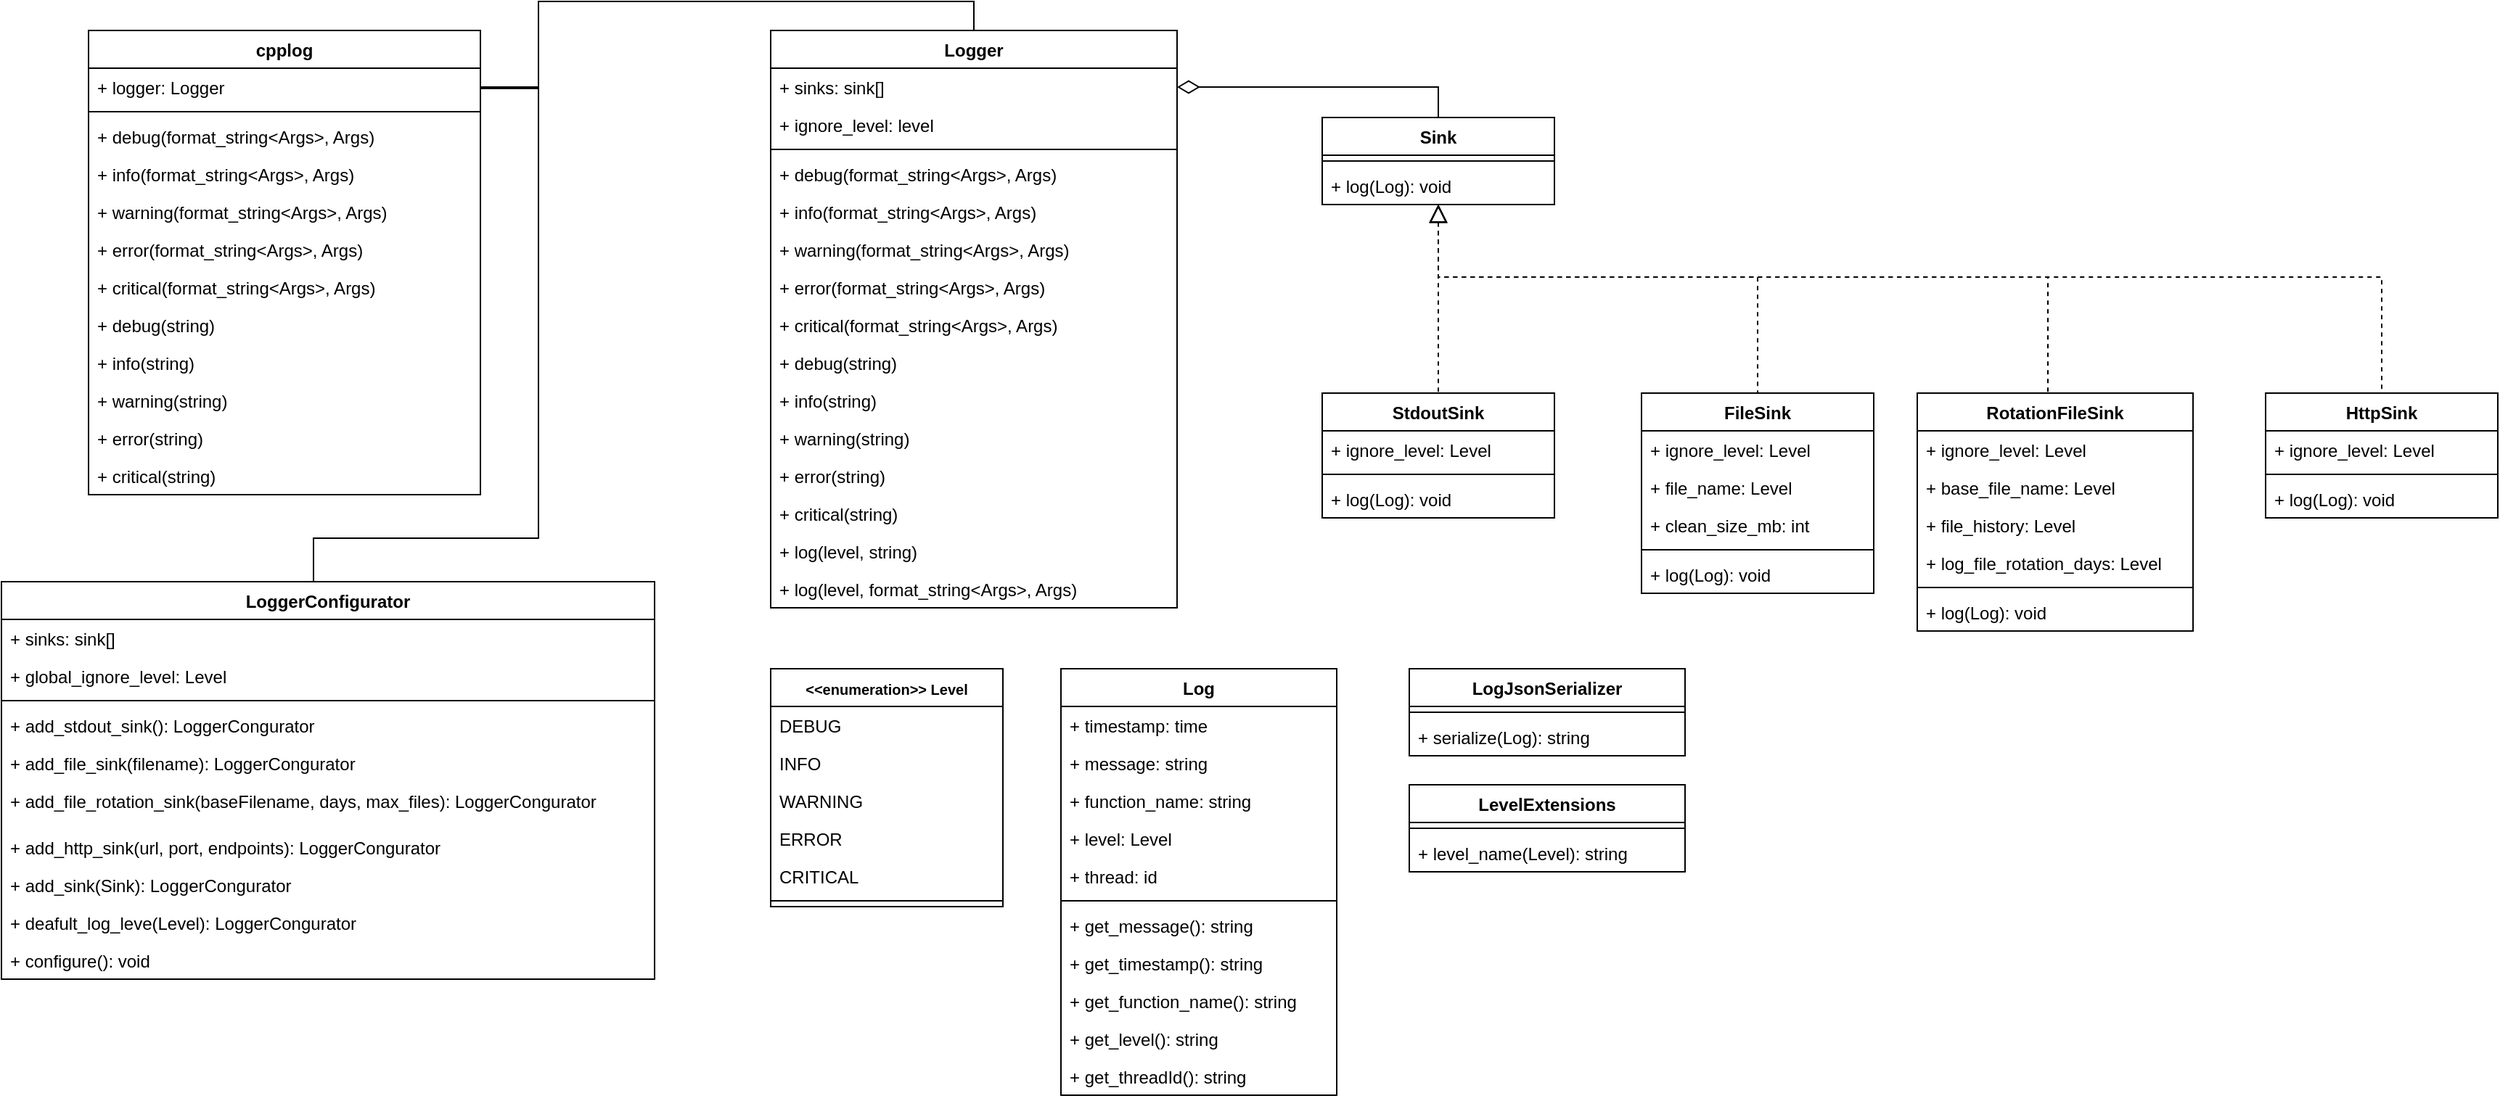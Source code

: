 <mxfile version="26.0.11">
  <diagram name="Page-1" id="QMGaXMyqHhBk5dLgkblW">
    <mxGraphModel dx="2998" dy="1736" grid="1" gridSize="10" guides="1" tooltips="1" connect="1" arrows="1" fold="1" page="1" pageScale="1" pageWidth="827" pageHeight="1169" math="0" shadow="0">
      <root>
        <mxCell id="0" />
        <mxCell id="1" parent="0" />
        <mxCell id="KMtWVhsrPkdKX9MJZ_qo-9" value="cpplog" style="swimlane;fontStyle=1;align=center;verticalAlign=top;childLayout=stackLayout;horizontal=1;startSize=26;horizontalStack=0;resizeParent=1;resizeParentMax=0;resizeLast=0;collapsible=1;marginBottom=0;whiteSpace=wrap;html=1;" parent="1" vertex="1">
          <mxGeometry x="-630" y="40" width="270" height="320" as="geometry">
            <mxRectangle x="120" y="10" width="100" height="30" as="alternateBounds" />
          </mxGeometry>
        </mxCell>
        <mxCell id="KMtWVhsrPkdKX9MJZ_qo-10" value="+ logger: Logger" style="text;strokeColor=none;fillColor=none;align=left;verticalAlign=top;spacingLeft=4;spacingRight=4;overflow=hidden;rotatable=0;points=[[0,0.5],[1,0.5]];portConstraint=eastwest;whiteSpace=wrap;html=1;" parent="KMtWVhsrPkdKX9MJZ_qo-9" vertex="1">
          <mxGeometry y="26" width="270" height="26" as="geometry" />
        </mxCell>
        <mxCell id="KMtWVhsrPkdKX9MJZ_qo-11" value="" style="line;strokeWidth=1;fillColor=none;align=left;verticalAlign=middle;spacingTop=-1;spacingLeft=3;spacingRight=3;rotatable=0;labelPosition=right;points=[];portConstraint=eastwest;strokeColor=inherit;" parent="KMtWVhsrPkdKX9MJZ_qo-9" vertex="1">
          <mxGeometry y="52" width="270" height="8" as="geometry" />
        </mxCell>
        <mxCell id="KMtWVhsrPkdKX9MJZ_qo-12" value="+ debug(format_string&amp;lt;Args&amp;gt;, Args)" style="text;strokeColor=none;fillColor=none;align=left;verticalAlign=top;spacingLeft=4;spacingRight=4;overflow=hidden;rotatable=0;points=[[0,0.5],[1,0.5]];portConstraint=eastwest;whiteSpace=wrap;html=1;" parent="KMtWVhsrPkdKX9MJZ_qo-9" vertex="1">
          <mxGeometry y="60" width="270" height="26" as="geometry" />
        </mxCell>
        <mxCell id="KMtWVhsrPkdKX9MJZ_qo-15" value="+ info(format_string&amp;lt;Args&amp;gt;, Args)" style="text;strokeColor=none;fillColor=none;align=left;verticalAlign=top;spacingLeft=4;spacingRight=4;overflow=hidden;rotatable=0;points=[[0,0.5],[1,0.5]];portConstraint=eastwest;whiteSpace=wrap;html=1;" parent="KMtWVhsrPkdKX9MJZ_qo-9" vertex="1">
          <mxGeometry y="86" width="270" height="26" as="geometry" />
        </mxCell>
        <mxCell id="KMtWVhsrPkdKX9MJZ_qo-16" value="+ warning(format_string&amp;lt;Args&amp;gt;, Args)" style="text;strokeColor=none;fillColor=none;align=left;verticalAlign=top;spacingLeft=4;spacingRight=4;overflow=hidden;rotatable=0;points=[[0,0.5],[1,0.5]];portConstraint=eastwest;whiteSpace=wrap;html=1;" parent="KMtWVhsrPkdKX9MJZ_qo-9" vertex="1">
          <mxGeometry y="112" width="270" height="26" as="geometry" />
        </mxCell>
        <mxCell id="KMtWVhsrPkdKX9MJZ_qo-17" value="+ error(format_string&amp;lt;Args&amp;gt;, Args)" style="text;strokeColor=none;fillColor=none;align=left;verticalAlign=top;spacingLeft=4;spacingRight=4;overflow=hidden;rotatable=0;points=[[0,0.5],[1,0.5]];portConstraint=eastwest;whiteSpace=wrap;html=1;" parent="KMtWVhsrPkdKX9MJZ_qo-9" vertex="1">
          <mxGeometry y="138" width="270" height="26" as="geometry" />
        </mxCell>
        <mxCell id="KMtWVhsrPkdKX9MJZ_qo-18" value="+ critical(format_string&amp;lt;Args&amp;gt;, Args)" style="text;strokeColor=none;fillColor=none;align=left;verticalAlign=top;spacingLeft=4;spacingRight=4;overflow=hidden;rotatable=0;points=[[0,0.5],[1,0.5]];portConstraint=eastwest;whiteSpace=wrap;html=1;" parent="KMtWVhsrPkdKX9MJZ_qo-9" vertex="1">
          <mxGeometry y="164" width="270" height="26" as="geometry" />
        </mxCell>
        <mxCell id="KMtWVhsrPkdKX9MJZ_qo-13" value="+ debug(string)" style="text;strokeColor=none;fillColor=none;align=left;verticalAlign=top;spacingLeft=4;spacingRight=4;overflow=hidden;rotatable=0;points=[[0,0.5],[1,0.5]];portConstraint=eastwest;whiteSpace=wrap;html=1;" parent="KMtWVhsrPkdKX9MJZ_qo-9" vertex="1">
          <mxGeometry y="190" width="270" height="26" as="geometry" />
        </mxCell>
        <mxCell id="KMtWVhsrPkdKX9MJZ_qo-14" value="+ info(string)" style="text;strokeColor=none;fillColor=none;align=left;verticalAlign=top;spacingLeft=4;spacingRight=4;overflow=hidden;rotatable=0;points=[[0,0.5],[1,0.5]];portConstraint=eastwest;whiteSpace=wrap;html=1;" parent="KMtWVhsrPkdKX9MJZ_qo-9" vertex="1">
          <mxGeometry y="216" width="270" height="26" as="geometry" />
        </mxCell>
        <mxCell id="KMtWVhsrPkdKX9MJZ_qo-20" value="+ warning(string)" style="text;strokeColor=none;fillColor=none;align=left;verticalAlign=top;spacingLeft=4;spacingRight=4;overflow=hidden;rotatable=0;points=[[0,0.5],[1,0.5]];portConstraint=eastwest;whiteSpace=wrap;html=1;" parent="KMtWVhsrPkdKX9MJZ_qo-9" vertex="1">
          <mxGeometry y="242" width="270" height="26" as="geometry" />
        </mxCell>
        <mxCell id="KMtWVhsrPkdKX9MJZ_qo-21" value="+ error(string)" style="text;strokeColor=none;fillColor=none;align=left;verticalAlign=top;spacingLeft=4;spacingRight=4;overflow=hidden;rotatable=0;points=[[0,0.5],[1,0.5]];portConstraint=eastwest;whiteSpace=wrap;html=1;" parent="KMtWVhsrPkdKX9MJZ_qo-9" vertex="1">
          <mxGeometry y="268" width="270" height="26" as="geometry" />
        </mxCell>
        <mxCell id="KMtWVhsrPkdKX9MJZ_qo-22" value="+ critical(string)" style="text;strokeColor=none;fillColor=none;align=left;verticalAlign=top;spacingLeft=4;spacingRight=4;overflow=hidden;rotatable=0;points=[[0,0.5],[1,0.5]];portConstraint=eastwest;whiteSpace=wrap;html=1;" parent="KMtWVhsrPkdKX9MJZ_qo-9" vertex="1">
          <mxGeometry y="294" width="270" height="26" as="geometry" />
        </mxCell>
        <mxCell id="KMtWVhsrPkdKX9MJZ_qo-92" style="edgeStyle=orthogonalEdgeStyle;rounded=0;orthogonalLoop=1;jettySize=auto;html=1;exitX=0.5;exitY=0;exitDx=0;exitDy=0;endArrow=none;startFill=0;" parent="1" target="KMtWVhsrPkdKX9MJZ_qo-10" edge="1">
          <mxGeometry relative="1" as="geometry">
            <Array as="points">
              <mxPoint x="-20" y="20" />
              <mxPoint x="-320" y="20" />
              <mxPoint x="-320" y="79" />
            </Array>
            <mxPoint x="-20" y="40" as="sourcePoint" />
          </mxGeometry>
        </mxCell>
        <mxCell id="KMtWVhsrPkdKX9MJZ_qo-46" value="Logger" style="swimlane;fontStyle=1;align=center;verticalAlign=top;childLayout=stackLayout;horizontal=1;startSize=26;horizontalStack=0;resizeParent=1;resizeParentMax=0;resizeLast=0;collapsible=1;marginBottom=0;whiteSpace=wrap;html=1;" parent="1" vertex="1">
          <mxGeometry x="-160" y="40" width="280" height="398" as="geometry">
            <mxRectangle x="120" y="10" width="100" height="30" as="alternateBounds" />
          </mxGeometry>
        </mxCell>
        <mxCell id="KMtWVhsrPkdKX9MJZ_qo-47" value="+ sinks: sink[]" style="text;strokeColor=none;fillColor=none;align=left;verticalAlign=top;spacingLeft=4;spacingRight=4;overflow=hidden;rotatable=0;points=[[0,0.5],[1,0.5]];portConstraint=eastwest;whiteSpace=wrap;html=1;" parent="KMtWVhsrPkdKX9MJZ_qo-46" vertex="1">
          <mxGeometry y="26" width="280" height="26" as="geometry" />
        </mxCell>
        <mxCell id="KMtWVhsrPkdKX9MJZ_qo-48" value="+ ignore_level: level" style="text;strokeColor=none;fillColor=none;align=left;verticalAlign=top;spacingLeft=4;spacingRight=4;overflow=hidden;rotatable=0;points=[[0,0.5],[1,0.5]];portConstraint=eastwest;whiteSpace=wrap;html=1;" parent="KMtWVhsrPkdKX9MJZ_qo-46" vertex="1">
          <mxGeometry y="52" width="280" height="26" as="geometry" />
        </mxCell>
        <mxCell id="KMtWVhsrPkdKX9MJZ_qo-49" value="" style="line;strokeWidth=1;fillColor=none;align=left;verticalAlign=middle;spacingTop=-1;spacingLeft=3;spacingRight=3;rotatable=0;labelPosition=right;points=[];portConstraint=eastwest;strokeColor=inherit;" parent="KMtWVhsrPkdKX9MJZ_qo-46" vertex="1">
          <mxGeometry y="78" width="280" height="8" as="geometry" />
        </mxCell>
        <mxCell id="KMtWVhsrPkdKX9MJZ_qo-50" value="+ debug(format_string&amp;lt;Args&amp;gt;, Args)" style="text;strokeColor=none;fillColor=none;align=left;verticalAlign=top;spacingLeft=4;spacingRight=4;overflow=hidden;rotatable=0;points=[[0,0.5],[1,0.5]];portConstraint=eastwest;whiteSpace=wrap;html=1;" parent="KMtWVhsrPkdKX9MJZ_qo-46" vertex="1">
          <mxGeometry y="86" width="280" height="26" as="geometry" />
        </mxCell>
        <mxCell id="KMtWVhsrPkdKX9MJZ_qo-51" value="+ info(format_string&amp;lt;Args&amp;gt;, Args)" style="text;strokeColor=none;fillColor=none;align=left;verticalAlign=top;spacingLeft=4;spacingRight=4;overflow=hidden;rotatable=0;points=[[0,0.5],[1,0.5]];portConstraint=eastwest;whiteSpace=wrap;html=1;" parent="KMtWVhsrPkdKX9MJZ_qo-46" vertex="1">
          <mxGeometry y="112" width="280" height="26" as="geometry" />
        </mxCell>
        <mxCell id="KMtWVhsrPkdKX9MJZ_qo-52" value="+ warning(format_string&amp;lt;Args&amp;gt;, Args)" style="text;strokeColor=none;fillColor=none;align=left;verticalAlign=top;spacingLeft=4;spacingRight=4;overflow=hidden;rotatable=0;points=[[0,0.5],[1,0.5]];portConstraint=eastwest;whiteSpace=wrap;html=1;" parent="KMtWVhsrPkdKX9MJZ_qo-46" vertex="1">
          <mxGeometry y="138" width="280" height="26" as="geometry" />
        </mxCell>
        <mxCell id="KMtWVhsrPkdKX9MJZ_qo-53" value="+ error(format_string&amp;lt;Args&amp;gt;, Args)" style="text;strokeColor=none;fillColor=none;align=left;verticalAlign=top;spacingLeft=4;spacingRight=4;overflow=hidden;rotatable=0;points=[[0,0.5],[1,0.5]];portConstraint=eastwest;whiteSpace=wrap;html=1;" parent="KMtWVhsrPkdKX9MJZ_qo-46" vertex="1">
          <mxGeometry y="164" width="280" height="26" as="geometry" />
        </mxCell>
        <mxCell id="KMtWVhsrPkdKX9MJZ_qo-54" value="+ critical(format_string&amp;lt;Args&amp;gt;, Args)" style="text;strokeColor=none;fillColor=none;align=left;verticalAlign=top;spacingLeft=4;spacingRight=4;overflow=hidden;rotatable=0;points=[[0,0.5],[1,0.5]];portConstraint=eastwest;whiteSpace=wrap;html=1;" parent="KMtWVhsrPkdKX9MJZ_qo-46" vertex="1">
          <mxGeometry y="190" width="280" height="26" as="geometry" />
        </mxCell>
        <mxCell id="KMtWVhsrPkdKX9MJZ_qo-55" value="+ debug(string)" style="text;strokeColor=none;fillColor=none;align=left;verticalAlign=top;spacingLeft=4;spacingRight=4;overflow=hidden;rotatable=0;points=[[0,0.5],[1,0.5]];portConstraint=eastwest;whiteSpace=wrap;html=1;" parent="KMtWVhsrPkdKX9MJZ_qo-46" vertex="1">
          <mxGeometry y="216" width="280" height="26" as="geometry" />
        </mxCell>
        <mxCell id="KMtWVhsrPkdKX9MJZ_qo-56" value="+ info(string)" style="text;strokeColor=none;fillColor=none;align=left;verticalAlign=top;spacingLeft=4;spacingRight=4;overflow=hidden;rotatable=0;points=[[0,0.5],[1,0.5]];portConstraint=eastwest;whiteSpace=wrap;html=1;" parent="KMtWVhsrPkdKX9MJZ_qo-46" vertex="1">
          <mxGeometry y="242" width="280" height="26" as="geometry" />
        </mxCell>
        <mxCell id="KMtWVhsrPkdKX9MJZ_qo-57" value="+ warning(string)" style="text;strokeColor=none;fillColor=none;align=left;verticalAlign=top;spacingLeft=4;spacingRight=4;overflow=hidden;rotatable=0;points=[[0,0.5],[1,0.5]];portConstraint=eastwest;whiteSpace=wrap;html=1;" parent="KMtWVhsrPkdKX9MJZ_qo-46" vertex="1">
          <mxGeometry y="268" width="280" height="26" as="geometry" />
        </mxCell>
        <mxCell id="KMtWVhsrPkdKX9MJZ_qo-58" value="+ error(string)" style="text;strokeColor=none;fillColor=none;align=left;verticalAlign=top;spacingLeft=4;spacingRight=4;overflow=hidden;rotatable=0;points=[[0,0.5],[1,0.5]];portConstraint=eastwest;whiteSpace=wrap;html=1;" parent="KMtWVhsrPkdKX9MJZ_qo-46" vertex="1">
          <mxGeometry y="294" width="280" height="26" as="geometry" />
        </mxCell>
        <mxCell id="KMtWVhsrPkdKX9MJZ_qo-59" value="+ critical(string)" style="text;strokeColor=none;fillColor=none;align=left;verticalAlign=top;spacingLeft=4;spacingRight=4;overflow=hidden;rotatable=0;points=[[0,0.5],[1,0.5]];portConstraint=eastwest;whiteSpace=wrap;html=1;" parent="KMtWVhsrPkdKX9MJZ_qo-46" vertex="1">
          <mxGeometry y="320" width="280" height="26" as="geometry" />
        </mxCell>
        <mxCell id="KMtWVhsrPkdKX9MJZ_qo-61" value="+ log(level, string)" style="text;strokeColor=none;fillColor=none;align=left;verticalAlign=top;spacingLeft=4;spacingRight=4;overflow=hidden;rotatable=0;points=[[0,0.5],[1,0.5]];portConstraint=eastwest;whiteSpace=wrap;html=1;" parent="KMtWVhsrPkdKX9MJZ_qo-46" vertex="1">
          <mxGeometry y="346" width="280" height="26" as="geometry" />
        </mxCell>
        <mxCell id="KMtWVhsrPkdKX9MJZ_qo-62" value="+ log(level, format_string&amp;lt;Args&amp;gt;, Args)" style="text;strokeColor=none;fillColor=none;align=left;verticalAlign=top;spacingLeft=4;spacingRight=4;overflow=hidden;rotatable=0;points=[[0,0.5],[1,0.5]];portConstraint=eastwest;whiteSpace=wrap;html=1;" parent="KMtWVhsrPkdKX9MJZ_qo-46" vertex="1">
          <mxGeometry y="372" width="280" height="26" as="geometry" />
        </mxCell>
        <mxCell id="KMtWVhsrPkdKX9MJZ_qo-91" style="edgeStyle=orthogonalEdgeStyle;rounded=0;orthogonalLoop=1;jettySize=auto;html=1;endArrow=diamondThin;startFill=0;endFill=0;startSize=13;endSize=13;exitX=0.5;exitY=0;exitDx=0;exitDy=0;entryX=1;entryY=0.5;entryDx=0;entryDy=0;" parent="1" source="KMtWVhsrPkdKX9MJZ_qo-86" target="KMtWVhsrPkdKX9MJZ_qo-47" edge="1">
          <mxGeometry relative="1" as="geometry">
            <Array as="points">
              <mxPoint x="300" y="79" />
            </Array>
            <mxPoint x="405" y="100" as="sourcePoint" />
            <mxPoint x="160" y="110" as="targetPoint" />
          </mxGeometry>
        </mxCell>
        <mxCell id="KMtWVhsrPkdKX9MJZ_qo-97" style="edgeStyle=orthogonalEdgeStyle;rounded=0;orthogonalLoop=1;jettySize=auto;html=1;entryX=0.5;entryY=0;entryDx=0;entryDy=0;endArrow=none;startFill=0;startArrow=block;endSize=10;startSize=10;dashed=1;endFill=0;" parent="1" source="KMtWVhsrPkdKX9MJZ_qo-86" target="KMtWVhsrPkdKX9MJZ_qo-93" edge="1">
          <mxGeometry relative="1" as="geometry" />
        </mxCell>
        <mxCell id="KMtWVhsrPkdKX9MJZ_qo-111" style="edgeStyle=orthogonalEdgeStyle;rounded=0;orthogonalLoop=1;jettySize=auto;html=1;startArrow=block;startFill=0;endArrow=none;dashed=1;endFill=0;endSize=10;startSize=10;" parent="1" source="KMtWVhsrPkdKX9MJZ_qo-86" target="KMtWVhsrPkdKX9MJZ_qo-106" edge="1">
          <mxGeometry relative="1" as="geometry">
            <Array as="points">
              <mxPoint x="300" y="210" />
              <mxPoint x="520" y="210" />
            </Array>
          </mxGeometry>
        </mxCell>
        <mxCell id="KMtWVhsrPkdKX9MJZ_qo-127" style="edgeStyle=orthogonalEdgeStyle;rounded=0;orthogonalLoop=1;jettySize=auto;html=1;entryX=0.5;entryY=0;entryDx=0;entryDy=0;endArrow=none;startFill=0;dashed=1;endFill=0;startArrow=block;endSize=10;startSize=10;" parent="1" source="KMtWVhsrPkdKX9MJZ_qo-86" target="KMtWVhsrPkdKX9MJZ_qo-112" edge="1">
          <mxGeometry relative="1" as="geometry">
            <Array as="points">
              <mxPoint x="300" y="210" />
              <mxPoint x="720" y="210" />
            </Array>
          </mxGeometry>
        </mxCell>
        <mxCell id="KMtWVhsrPkdKX9MJZ_qo-128" style="edgeStyle=orthogonalEdgeStyle;rounded=0;orthogonalLoop=1;jettySize=auto;html=1;entryX=0.5;entryY=0;entryDx=0;entryDy=0;endArrow=none;startFill=0;dashed=1;endFill=0;startArrow=block;endSize=10;startSize=10;" parent="1" source="KMtWVhsrPkdKX9MJZ_qo-86" target="KMtWVhsrPkdKX9MJZ_qo-116" edge="1">
          <mxGeometry relative="1" as="geometry">
            <Array as="points">
              <mxPoint x="300" y="210" />
              <mxPoint x="950" y="210" />
            </Array>
          </mxGeometry>
        </mxCell>
        <mxCell id="KMtWVhsrPkdKX9MJZ_qo-86" value="Sink" style="swimlane;fontStyle=1;align=center;verticalAlign=top;childLayout=stackLayout;horizontal=1;startSize=26;horizontalStack=0;resizeParent=1;resizeParentMax=0;resizeLast=0;collapsible=1;marginBottom=0;whiteSpace=wrap;html=1;" parent="1" vertex="1">
          <mxGeometry x="220" y="100" width="160" height="60" as="geometry" />
        </mxCell>
        <mxCell id="KMtWVhsrPkdKX9MJZ_qo-88" value="" style="line;strokeWidth=1;fillColor=none;align=left;verticalAlign=middle;spacingTop=-1;spacingLeft=3;spacingRight=3;rotatable=0;labelPosition=right;points=[];portConstraint=eastwest;strokeColor=inherit;" parent="KMtWVhsrPkdKX9MJZ_qo-86" vertex="1">
          <mxGeometry y="26" width="160" height="8" as="geometry" />
        </mxCell>
        <mxCell id="KMtWVhsrPkdKX9MJZ_qo-89" value="+ log(Log): void" style="text;strokeColor=none;fillColor=none;align=left;verticalAlign=top;spacingLeft=4;spacingRight=4;overflow=hidden;rotatable=0;points=[[0,0.5],[1,0.5]];portConstraint=eastwest;whiteSpace=wrap;html=1;" parent="KMtWVhsrPkdKX9MJZ_qo-86" vertex="1">
          <mxGeometry y="34" width="160" height="26" as="geometry" />
        </mxCell>
        <mxCell id="KMtWVhsrPkdKX9MJZ_qo-93" value="StdoutSink" style="swimlane;fontStyle=1;align=center;verticalAlign=top;childLayout=stackLayout;horizontal=1;startSize=26;horizontalStack=0;resizeParent=1;resizeParentMax=0;resizeLast=0;collapsible=1;marginBottom=0;whiteSpace=wrap;html=1;" parent="1" vertex="1">
          <mxGeometry x="220" y="290" width="160" height="86" as="geometry" />
        </mxCell>
        <mxCell id="KMtWVhsrPkdKX9MJZ_qo-94" value="+ ignore_level: Level" style="text;strokeColor=none;fillColor=none;align=left;verticalAlign=top;spacingLeft=4;spacingRight=4;overflow=hidden;rotatable=0;points=[[0,0.5],[1,0.5]];portConstraint=eastwest;whiteSpace=wrap;html=1;" parent="KMtWVhsrPkdKX9MJZ_qo-93" vertex="1">
          <mxGeometry y="26" width="160" height="26" as="geometry" />
        </mxCell>
        <mxCell id="KMtWVhsrPkdKX9MJZ_qo-95" value="" style="line;strokeWidth=1;fillColor=none;align=left;verticalAlign=middle;spacingTop=-1;spacingLeft=3;spacingRight=3;rotatable=0;labelPosition=right;points=[];portConstraint=eastwest;strokeColor=inherit;" parent="KMtWVhsrPkdKX9MJZ_qo-93" vertex="1">
          <mxGeometry y="52" width="160" height="8" as="geometry" />
        </mxCell>
        <mxCell id="KMtWVhsrPkdKX9MJZ_qo-96" value="+ log(Log): void" style="text;strokeColor=none;fillColor=none;align=left;verticalAlign=top;spacingLeft=4;spacingRight=4;overflow=hidden;rotatable=0;points=[[0,0.5],[1,0.5]];portConstraint=eastwest;whiteSpace=wrap;html=1;" parent="KMtWVhsrPkdKX9MJZ_qo-93" vertex="1">
          <mxGeometry y="60" width="160" height="26" as="geometry" />
        </mxCell>
        <mxCell id="KMtWVhsrPkdKX9MJZ_qo-98" value="&lt;div&gt;&lt;font style=&quot;font-size: 10px;&quot;&gt;&amp;lt;&amp;lt;enumeration&amp;gt;&amp;gt;&amp;nbsp;&lt;/font&gt;&lt;span style=&quot;font-size: 10px; background-color: transparent; color: light-dark(rgb(0, 0, 0), rgb(255, 255, 255));&quot;&gt;Level&lt;/span&gt;&lt;/div&gt;" style="swimlane;fontStyle=1;align=center;verticalAlign=top;childLayout=stackLayout;horizontal=1;startSize=26;horizontalStack=0;resizeParent=1;resizeParentMax=0;resizeLast=0;collapsible=1;marginBottom=0;whiteSpace=wrap;html=1;" parent="1" vertex="1">
          <mxGeometry x="-160" y="480" width="160" height="164" as="geometry">
            <mxRectangle x="-750" y="490" width="120" height="60" as="alternateBounds" />
          </mxGeometry>
        </mxCell>
        <mxCell id="KMtWVhsrPkdKX9MJZ_qo-99" value="DEBUG" style="text;strokeColor=none;fillColor=none;align=left;verticalAlign=top;spacingLeft=4;spacingRight=4;overflow=hidden;rotatable=0;points=[[0,0.5],[1,0.5]];portConstraint=eastwest;whiteSpace=wrap;html=1;" parent="KMtWVhsrPkdKX9MJZ_qo-98" vertex="1">
          <mxGeometry y="26" width="160" height="26" as="geometry" />
        </mxCell>
        <mxCell id="KMtWVhsrPkdKX9MJZ_qo-102" value="INFO" style="text;strokeColor=none;fillColor=none;align=left;verticalAlign=top;spacingLeft=4;spacingRight=4;overflow=hidden;rotatable=0;points=[[0,0.5],[1,0.5]];portConstraint=eastwest;whiteSpace=wrap;html=1;" parent="KMtWVhsrPkdKX9MJZ_qo-98" vertex="1">
          <mxGeometry y="52" width="160" height="26" as="geometry" />
        </mxCell>
        <mxCell id="KMtWVhsrPkdKX9MJZ_qo-103" value="WARNING" style="text;strokeColor=none;fillColor=none;align=left;verticalAlign=top;spacingLeft=4;spacingRight=4;overflow=hidden;rotatable=0;points=[[0,0.5],[1,0.5]];portConstraint=eastwest;whiteSpace=wrap;html=1;" parent="KMtWVhsrPkdKX9MJZ_qo-98" vertex="1">
          <mxGeometry y="78" width="160" height="26" as="geometry" />
        </mxCell>
        <mxCell id="KMtWVhsrPkdKX9MJZ_qo-104" value="ERROR" style="text;strokeColor=none;fillColor=none;align=left;verticalAlign=top;spacingLeft=4;spacingRight=4;overflow=hidden;rotatable=0;points=[[0,0.5],[1,0.5]];portConstraint=eastwest;whiteSpace=wrap;html=1;" parent="KMtWVhsrPkdKX9MJZ_qo-98" vertex="1">
          <mxGeometry y="104" width="160" height="26" as="geometry" />
        </mxCell>
        <mxCell id="KMtWVhsrPkdKX9MJZ_qo-105" value="CRITICAL" style="text;strokeColor=none;fillColor=none;align=left;verticalAlign=top;spacingLeft=4;spacingRight=4;overflow=hidden;rotatable=0;points=[[0,0.5],[1,0.5]];portConstraint=eastwest;whiteSpace=wrap;html=1;" parent="KMtWVhsrPkdKX9MJZ_qo-98" vertex="1">
          <mxGeometry y="130" width="160" height="26" as="geometry" />
        </mxCell>
        <mxCell id="KMtWVhsrPkdKX9MJZ_qo-100" value="" style="line;strokeWidth=1;fillColor=none;align=left;verticalAlign=middle;spacingTop=-1;spacingLeft=3;spacingRight=3;rotatable=0;labelPosition=right;points=[];portConstraint=eastwest;strokeColor=inherit;" parent="KMtWVhsrPkdKX9MJZ_qo-98" vertex="1">
          <mxGeometry y="156" width="160" height="8" as="geometry" />
        </mxCell>
        <mxCell id="KMtWVhsrPkdKX9MJZ_qo-106" value="FileSink" style="swimlane;fontStyle=1;align=center;verticalAlign=top;childLayout=stackLayout;horizontal=1;startSize=26;horizontalStack=0;resizeParent=1;resizeParentMax=0;resizeLast=0;collapsible=1;marginBottom=0;whiteSpace=wrap;html=1;" parent="1" vertex="1">
          <mxGeometry x="440" y="290" width="160" height="138" as="geometry" />
        </mxCell>
        <mxCell id="KMtWVhsrPkdKX9MJZ_qo-107" value="+ ignore_level: Level" style="text;strokeColor=none;fillColor=none;align=left;verticalAlign=top;spacingLeft=4;spacingRight=4;overflow=hidden;rotatable=0;points=[[0,0.5],[1,0.5]];portConstraint=eastwest;whiteSpace=wrap;html=1;" parent="KMtWVhsrPkdKX9MJZ_qo-106" vertex="1">
          <mxGeometry y="26" width="160" height="26" as="geometry" />
        </mxCell>
        <mxCell id="KMtWVhsrPkdKX9MJZ_qo-152" value="+ file_name: Level" style="text;strokeColor=none;fillColor=none;align=left;verticalAlign=top;spacingLeft=4;spacingRight=4;overflow=hidden;rotatable=0;points=[[0,0.5],[1,0.5]];portConstraint=eastwest;whiteSpace=wrap;html=1;" parent="KMtWVhsrPkdKX9MJZ_qo-106" vertex="1">
          <mxGeometry y="52" width="160" height="26" as="geometry" />
        </mxCell>
        <mxCell id="KMtWVhsrPkdKX9MJZ_qo-154" value="+ clean_size_mb: int" style="text;strokeColor=none;fillColor=none;align=left;verticalAlign=top;spacingLeft=4;spacingRight=4;overflow=hidden;rotatable=0;points=[[0,0.5],[1,0.5]];portConstraint=eastwest;whiteSpace=wrap;html=1;" parent="KMtWVhsrPkdKX9MJZ_qo-106" vertex="1">
          <mxGeometry y="78" width="160" height="26" as="geometry" />
        </mxCell>
        <mxCell id="KMtWVhsrPkdKX9MJZ_qo-108" value="" style="line;strokeWidth=1;fillColor=none;align=left;verticalAlign=middle;spacingTop=-1;spacingLeft=3;spacingRight=3;rotatable=0;labelPosition=right;points=[];portConstraint=eastwest;strokeColor=inherit;" parent="KMtWVhsrPkdKX9MJZ_qo-106" vertex="1">
          <mxGeometry y="104" width="160" height="8" as="geometry" />
        </mxCell>
        <mxCell id="KMtWVhsrPkdKX9MJZ_qo-109" value="+ log(Log): void" style="text;strokeColor=none;fillColor=none;align=left;verticalAlign=top;spacingLeft=4;spacingRight=4;overflow=hidden;rotatable=0;points=[[0,0.5],[1,0.5]];portConstraint=eastwest;whiteSpace=wrap;html=1;" parent="KMtWVhsrPkdKX9MJZ_qo-106" vertex="1">
          <mxGeometry y="112" width="160" height="26" as="geometry" />
        </mxCell>
        <mxCell id="KMtWVhsrPkdKX9MJZ_qo-112" value="RotationFileSink" style="swimlane;fontStyle=1;align=center;verticalAlign=top;childLayout=stackLayout;horizontal=1;startSize=26;horizontalStack=0;resizeParent=1;resizeParentMax=0;resizeLast=0;collapsible=1;marginBottom=0;whiteSpace=wrap;html=1;" parent="1" vertex="1">
          <mxGeometry x="630" y="290" width="190" height="164" as="geometry" />
        </mxCell>
        <mxCell id="KMtWVhsrPkdKX9MJZ_qo-113" value="+ ignore_level: Level" style="text;strokeColor=none;fillColor=none;align=left;verticalAlign=top;spacingLeft=4;spacingRight=4;overflow=hidden;rotatable=0;points=[[0,0.5],[1,0.5]];portConstraint=eastwest;whiteSpace=wrap;html=1;" parent="KMtWVhsrPkdKX9MJZ_qo-112" vertex="1">
          <mxGeometry y="26" width="190" height="26" as="geometry" />
        </mxCell>
        <mxCell id="KMtWVhsrPkdKX9MJZ_qo-130" value="+ base_file_name: Level" style="text;strokeColor=none;fillColor=none;align=left;verticalAlign=top;spacingLeft=4;spacingRight=4;overflow=hidden;rotatable=0;points=[[0,0.5],[1,0.5]];portConstraint=eastwest;whiteSpace=wrap;html=1;" parent="KMtWVhsrPkdKX9MJZ_qo-112" vertex="1">
          <mxGeometry y="52" width="190" height="26" as="geometry" />
        </mxCell>
        <mxCell id="KMtWVhsrPkdKX9MJZ_qo-150" value="+ file_history: Level" style="text;strokeColor=none;fillColor=none;align=left;verticalAlign=top;spacingLeft=4;spacingRight=4;overflow=hidden;rotatable=0;points=[[0,0.5],[1,0.5]];portConstraint=eastwest;whiteSpace=wrap;html=1;" parent="KMtWVhsrPkdKX9MJZ_qo-112" vertex="1">
          <mxGeometry y="78" width="190" height="26" as="geometry" />
        </mxCell>
        <mxCell id="KMtWVhsrPkdKX9MJZ_qo-151" value="+ log_file_rotation_days: Level" style="text;strokeColor=none;fillColor=none;align=left;verticalAlign=top;spacingLeft=4;spacingRight=4;overflow=hidden;rotatable=0;points=[[0,0.5],[1,0.5]];portConstraint=eastwest;whiteSpace=wrap;html=1;" parent="KMtWVhsrPkdKX9MJZ_qo-112" vertex="1">
          <mxGeometry y="104" width="190" height="26" as="geometry" />
        </mxCell>
        <mxCell id="KMtWVhsrPkdKX9MJZ_qo-114" value="" style="line;strokeWidth=1;fillColor=none;align=left;verticalAlign=middle;spacingTop=-1;spacingLeft=3;spacingRight=3;rotatable=0;labelPosition=right;points=[];portConstraint=eastwest;strokeColor=inherit;" parent="KMtWVhsrPkdKX9MJZ_qo-112" vertex="1">
          <mxGeometry y="130" width="190" height="8" as="geometry" />
        </mxCell>
        <mxCell id="KMtWVhsrPkdKX9MJZ_qo-115" value="+ log(Log): void" style="text;strokeColor=none;fillColor=none;align=left;verticalAlign=top;spacingLeft=4;spacingRight=4;overflow=hidden;rotatable=0;points=[[0,0.5],[1,0.5]];portConstraint=eastwest;whiteSpace=wrap;html=1;" parent="KMtWVhsrPkdKX9MJZ_qo-112" vertex="1">
          <mxGeometry y="138" width="190" height="26" as="geometry" />
        </mxCell>
        <mxCell id="KMtWVhsrPkdKX9MJZ_qo-116" value="HttpSink" style="swimlane;fontStyle=1;align=center;verticalAlign=top;childLayout=stackLayout;horizontal=1;startSize=26;horizontalStack=0;resizeParent=1;resizeParentMax=0;resizeLast=0;collapsible=1;marginBottom=0;whiteSpace=wrap;html=1;" parent="1" vertex="1">
          <mxGeometry x="870" y="290" width="160" height="86" as="geometry" />
        </mxCell>
        <mxCell id="KMtWVhsrPkdKX9MJZ_qo-117" value="+ ignore_level: Level" style="text;strokeColor=none;fillColor=none;align=left;verticalAlign=top;spacingLeft=4;spacingRight=4;overflow=hidden;rotatable=0;points=[[0,0.5],[1,0.5]];portConstraint=eastwest;whiteSpace=wrap;html=1;" parent="KMtWVhsrPkdKX9MJZ_qo-116" vertex="1">
          <mxGeometry y="26" width="160" height="26" as="geometry" />
        </mxCell>
        <mxCell id="KMtWVhsrPkdKX9MJZ_qo-118" value="" style="line;strokeWidth=1;fillColor=none;align=left;verticalAlign=middle;spacingTop=-1;spacingLeft=3;spacingRight=3;rotatable=0;labelPosition=right;points=[];portConstraint=eastwest;strokeColor=inherit;" parent="KMtWVhsrPkdKX9MJZ_qo-116" vertex="1">
          <mxGeometry y="52" width="160" height="8" as="geometry" />
        </mxCell>
        <mxCell id="KMtWVhsrPkdKX9MJZ_qo-119" value="+ log(Log): void" style="text;strokeColor=none;fillColor=none;align=left;verticalAlign=top;spacingLeft=4;spacingRight=4;overflow=hidden;rotatable=0;points=[[0,0.5],[1,0.5]];portConstraint=eastwest;whiteSpace=wrap;html=1;" parent="KMtWVhsrPkdKX9MJZ_qo-116" vertex="1">
          <mxGeometry y="60" width="160" height="26" as="geometry" />
        </mxCell>
        <mxCell id="KMtWVhsrPkdKX9MJZ_qo-120" value="Log" style="swimlane;fontStyle=1;align=center;verticalAlign=top;childLayout=stackLayout;horizontal=1;startSize=26;horizontalStack=0;resizeParent=1;resizeParentMax=0;resizeLast=0;collapsible=1;marginBottom=0;whiteSpace=wrap;html=1;" parent="1" vertex="1">
          <mxGeometry x="40" y="480" width="190" height="294" as="geometry" />
        </mxCell>
        <mxCell id="KMtWVhsrPkdKX9MJZ_qo-121" value="+ timestamp: time" style="text;strokeColor=none;fillColor=none;align=left;verticalAlign=top;spacingLeft=4;spacingRight=4;overflow=hidden;rotatable=0;points=[[0,0.5],[1,0.5]];portConstraint=eastwest;whiteSpace=wrap;html=1;" parent="KMtWVhsrPkdKX9MJZ_qo-120" vertex="1">
          <mxGeometry y="26" width="190" height="26" as="geometry" />
        </mxCell>
        <mxCell id="KMtWVhsrPkdKX9MJZ_qo-124" value="+ message: string" style="text;strokeColor=none;fillColor=none;align=left;verticalAlign=top;spacingLeft=4;spacingRight=4;overflow=hidden;rotatable=0;points=[[0,0.5],[1,0.5]];portConstraint=eastwest;whiteSpace=wrap;html=1;" parent="KMtWVhsrPkdKX9MJZ_qo-120" vertex="1">
          <mxGeometry y="52" width="190" height="26" as="geometry" />
        </mxCell>
        <mxCell id="KMtWVhsrPkdKX9MJZ_qo-125" value="+ function_name: string" style="text;strokeColor=none;fillColor=none;align=left;verticalAlign=top;spacingLeft=4;spacingRight=4;overflow=hidden;rotatable=0;points=[[0,0.5],[1,0.5]];portConstraint=eastwest;whiteSpace=wrap;html=1;" parent="KMtWVhsrPkdKX9MJZ_qo-120" vertex="1">
          <mxGeometry y="78" width="190" height="26" as="geometry" />
        </mxCell>
        <mxCell id="KMtWVhsrPkdKX9MJZ_qo-126" value="+ level: Level" style="text;strokeColor=none;fillColor=none;align=left;verticalAlign=top;spacingLeft=4;spacingRight=4;overflow=hidden;rotatable=0;points=[[0,0.5],[1,0.5]];portConstraint=eastwest;whiteSpace=wrap;html=1;" parent="KMtWVhsrPkdKX9MJZ_qo-120" vertex="1">
          <mxGeometry y="104" width="190" height="26" as="geometry" />
        </mxCell>
        <mxCell id="KMtWVhsrPkdKX9MJZ_qo-131" value="+ thread: id" style="text;strokeColor=none;fillColor=none;align=left;verticalAlign=top;spacingLeft=4;spacingRight=4;overflow=hidden;rotatable=0;points=[[0,0.5],[1,0.5]];portConstraint=eastwest;whiteSpace=wrap;html=1;" parent="KMtWVhsrPkdKX9MJZ_qo-120" vertex="1">
          <mxGeometry y="130" width="190" height="26" as="geometry" />
        </mxCell>
        <mxCell id="KMtWVhsrPkdKX9MJZ_qo-122" value="" style="line;strokeWidth=1;fillColor=none;align=left;verticalAlign=middle;spacingTop=-1;spacingLeft=3;spacingRight=3;rotatable=0;labelPosition=right;points=[];portConstraint=eastwest;strokeColor=inherit;" parent="KMtWVhsrPkdKX9MJZ_qo-120" vertex="1">
          <mxGeometry y="156" width="190" height="8" as="geometry" />
        </mxCell>
        <mxCell id="KMtWVhsrPkdKX9MJZ_qo-123" value="+ get_message(): string" style="text;strokeColor=none;fillColor=none;align=left;verticalAlign=top;spacingLeft=4;spacingRight=4;overflow=hidden;rotatable=0;points=[[0,0.5],[1,0.5]];portConstraint=eastwest;whiteSpace=wrap;html=1;" parent="KMtWVhsrPkdKX9MJZ_qo-120" vertex="1">
          <mxGeometry y="164" width="190" height="26" as="geometry" />
        </mxCell>
        <mxCell id="KMtWVhsrPkdKX9MJZ_qo-132" value="+ get_timestamp(): string" style="text;strokeColor=none;fillColor=none;align=left;verticalAlign=top;spacingLeft=4;spacingRight=4;overflow=hidden;rotatable=0;points=[[0,0.5],[1,0.5]];portConstraint=eastwest;whiteSpace=wrap;html=1;" parent="KMtWVhsrPkdKX9MJZ_qo-120" vertex="1">
          <mxGeometry y="190" width="190" height="26" as="geometry" />
        </mxCell>
        <mxCell id="KMtWVhsrPkdKX9MJZ_qo-133" value="+ get_function_name(): string" style="text;strokeColor=none;fillColor=none;align=left;verticalAlign=top;spacingLeft=4;spacingRight=4;overflow=hidden;rotatable=0;points=[[0,0.5],[1,0.5]];portConstraint=eastwest;whiteSpace=wrap;html=1;" parent="KMtWVhsrPkdKX9MJZ_qo-120" vertex="1">
          <mxGeometry y="216" width="190" height="26" as="geometry" />
        </mxCell>
        <mxCell id="KMtWVhsrPkdKX9MJZ_qo-134" value="+ get_level(): string" style="text;strokeColor=none;fillColor=none;align=left;verticalAlign=top;spacingLeft=4;spacingRight=4;overflow=hidden;rotatable=0;points=[[0,0.5],[1,0.5]];portConstraint=eastwest;whiteSpace=wrap;html=1;" parent="KMtWVhsrPkdKX9MJZ_qo-120" vertex="1">
          <mxGeometry y="242" width="190" height="26" as="geometry" />
        </mxCell>
        <mxCell id="KMtWVhsrPkdKX9MJZ_qo-135" value="+ get_threadId(): string" style="text;strokeColor=none;fillColor=none;align=left;verticalAlign=top;spacingLeft=4;spacingRight=4;overflow=hidden;rotatable=0;points=[[0,0.5],[1,0.5]];portConstraint=eastwest;whiteSpace=wrap;html=1;" parent="KMtWVhsrPkdKX9MJZ_qo-120" vertex="1">
          <mxGeometry y="268" width="190" height="26" as="geometry" />
        </mxCell>
        <mxCell id="KMtWVhsrPkdKX9MJZ_qo-137" value="LogJsonSerializer" style="swimlane;fontStyle=1;align=center;verticalAlign=top;childLayout=stackLayout;horizontal=1;startSize=26;horizontalStack=0;resizeParent=1;resizeParentMax=0;resizeLast=0;collapsible=1;marginBottom=0;whiteSpace=wrap;html=1;" parent="1" vertex="1">
          <mxGeometry x="280" y="480" width="190" height="60" as="geometry" />
        </mxCell>
        <mxCell id="KMtWVhsrPkdKX9MJZ_qo-143" value="" style="line;strokeWidth=1;fillColor=none;align=left;verticalAlign=middle;spacingTop=-1;spacingLeft=3;spacingRight=3;rotatable=0;labelPosition=right;points=[];portConstraint=eastwest;strokeColor=inherit;" parent="KMtWVhsrPkdKX9MJZ_qo-137" vertex="1">
          <mxGeometry y="26" width="190" height="8" as="geometry" />
        </mxCell>
        <mxCell id="KMtWVhsrPkdKX9MJZ_qo-144" value="+ serialize(Log): string" style="text;strokeColor=none;fillColor=none;align=left;verticalAlign=top;spacingLeft=4;spacingRight=4;overflow=hidden;rotatable=0;points=[[0,0.5],[1,0.5]];portConstraint=eastwest;whiteSpace=wrap;html=1;" parent="KMtWVhsrPkdKX9MJZ_qo-137" vertex="1">
          <mxGeometry y="34" width="190" height="26" as="geometry" />
        </mxCell>
        <mxCell id="KMtWVhsrPkdKX9MJZ_qo-165" style="edgeStyle=orthogonalEdgeStyle;rounded=0;orthogonalLoop=1;jettySize=auto;html=1;endArrow=none;startFill=0;exitX=0.5;exitY=0;exitDx=0;exitDy=0;entryX=1;entryY=0.5;entryDx=0;entryDy=0;" parent="1" source="KMtWVhsrPkdKX9MJZ_qo-155" target="KMtWVhsrPkdKX9MJZ_qo-10" edge="1">
          <mxGeometry relative="1" as="geometry">
            <Array as="points">
              <mxPoint x="-475" y="390" />
              <mxPoint x="-320" y="390" />
              <mxPoint x="-320" y="80" />
              <mxPoint x="-360" y="80" />
            </Array>
            <mxPoint x="-470" y="428" as="sourcePoint" />
            <mxPoint x="-335" y="110" as="targetPoint" />
          </mxGeometry>
        </mxCell>
        <mxCell id="KMtWVhsrPkdKX9MJZ_qo-155" value="LoggerConfigurator" style="swimlane;fontStyle=1;align=center;verticalAlign=top;childLayout=stackLayout;horizontal=1;startSize=26;horizontalStack=0;resizeParent=1;resizeParentMax=0;resizeLast=0;collapsible=1;marginBottom=0;whiteSpace=wrap;html=1;" parent="1" vertex="1">
          <mxGeometry x="-690" y="420" width="450" height="274" as="geometry" />
        </mxCell>
        <mxCell id="KMtWVhsrPkdKX9MJZ_qo-156" value="+ sinks: sink[]" style="text;strokeColor=none;fillColor=none;align=left;verticalAlign=top;spacingLeft=4;spacingRight=4;overflow=hidden;rotatable=0;points=[[0,0.5],[1,0.5]];portConstraint=eastwest;whiteSpace=wrap;html=1;" parent="KMtWVhsrPkdKX9MJZ_qo-155" vertex="1">
          <mxGeometry y="26" width="450" height="26" as="geometry" />
        </mxCell>
        <mxCell id="KMtWVhsrPkdKX9MJZ_qo-159" value="+ global_ignore_level: Level" style="text;strokeColor=none;fillColor=none;align=left;verticalAlign=top;spacingLeft=4;spacingRight=4;overflow=hidden;rotatable=0;points=[[0,0.5],[1,0.5]];portConstraint=eastwest;whiteSpace=wrap;html=1;" parent="KMtWVhsrPkdKX9MJZ_qo-155" vertex="1">
          <mxGeometry y="52" width="450" height="26" as="geometry" />
        </mxCell>
        <mxCell id="KMtWVhsrPkdKX9MJZ_qo-157" value="" style="line;strokeWidth=1;fillColor=none;align=left;verticalAlign=middle;spacingTop=-1;spacingLeft=3;spacingRight=3;rotatable=0;labelPosition=right;points=[];portConstraint=eastwest;strokeColor=inherit;" parent="KMtWVhsrPkdKX9MJZ_qo-155" vertex="1">
          <mxGeometry y="78" width="450" height="8" as="geometry" />
        </mxCell>
        <mxCell id="KMtWVhsrPkdKX9MJZ_qo-158" value="+ add_stdout_sink(): LoggerCongurator" style="text;strokeColor=none;fillColor=none;align=left;verticalAlign=top;spacingLeft=4;spacingRight=4;overflow=hidden;rotatable=0;points=[[0,0.5],[1,0.5]];portConstraint=eastwest;whiteSpace=wrap;html=1;" parent="KMtWVhsrPkdKX9MJZ_qo-155" vertex="1">
          <mxGeometry y="86" width="450" height="26" as="geometry" />
        </mxCell>
        <mxCell id="KMtWVhsrPkdKX9MJZ_qo-161" value="+ add_file_sink(filename): LoggerCongurator" style="text;strokeColor=none;fillColor=none;align=left;verticalAlign=top;spacingLeft=4;spacingRight=4;overflow=hidden;rotatable=0;points=[[0,0.5],[1,0.5]];portConstraint=eastwest;whiteSpace=wrap;html=1;" parent="KMtWVhsrPkdKX9MJZ_qo-155" vertex="1">
          <mxGeometry y="112" width="450" height="26" as="geometry" />
        </mxCell>
        <mxCell id="KMtWVhsrPkdKX9MJZ_qo-162" value="+ add_file_rotation_sink(baseFilename, days, max_files): LoggerCongurator" style="text;strokeColor=none;fillColor=none;align=left;verticalAlign=top;spacingLeft=4;spacingRight=4;overflow=hidden;rotatable=0;points=[[0,0.5],[1,0.5]];portConstraint=eastwest;whiteSpace=wrap;html=1;" parent="KMtWVhsrPkdKX9MJZ_qo-155" vertex="1">
          <mxGeometry y="138" width="450" height="32" as="geometry" />
        </mxCell>
        <mxCell id="KMtWVhsrPkdKX9MJZ_qo-163" value="+ add_http_sink(url, port, endpoints): LoggerCongurator" style="text;strokeColor=none;fillColor=none;align=left;verticalAlign=top;spacingLeft=4;spacingRight=4;overflow=hidden;rotatable=0;points=[[0,0.5],[1,0.5]];portConstraint=eastwest;whiteSpace=wrap;html=1;" parent="KMtWVhsrPkdKX9MJZ_qo-155" vertex="1">
          <mxGeometry y="170" width="450" height="26" as="geometry" />
        </mxCell>
        <mxCell id="KMtWVhsrPkdKX9MJZ_qo-169" value="+ add_sink(Sink): LoggerCongurator" style="text;strokeColor=none;fillColor=none;align=left;verticalAlign=top;spacingLeft=4;spacingRight=4;overflow=hidden;rotatable=0;points=[[0,0.5],[1,0.5]];portConstraint=eastwest;whiteSpace=wrap;html=1;" parent="KMtWVhsrPkdKX9MJZ_qo-155" vertex="1">
          <mxGeometry y="196" width="450" height="26" as="geometry" />
        </mxCell>
        <mxCell id="KMtWVhsrPkdKX9MJZ_qo-168" value="+ deafult_log_leve(Level): LoggerCongurator" style="text;strokeColor=none;fillColor=none;align=left;verticalAlign=top;spacingLeft=4;spacingRight=4;overflow=hidden;rotatable=0;points=[[0,0.5],[1,0.5]];portConstraint=eastwest;whiteSpace=wrap;html=1;" parent="KMtWVhsrPkdKX9MJZ_qo-155" vertex="1">
          <mxGeometry y="222" width="450" height="26" as="geometry" />
        </mxCell>
        <mxCell id="KMtWVhsrPkdKX9MJZ_qo-167" value="+ configure(): void" style="text;strokeColor=none;fillColor=none;align=left;verticalAlign=top;spacingLeft=4;spacingRight=4;overflow=hidden;rotatable=0;points=[[0,0.5],[1,0.5]];portConstraint=eastwest;whiteSpace=wrap;html=1;" parent="KMtWVhsrPkdKX9MJZ_qo-155" vertex="1">
          <mxGeometry y="248" width="450" height="26" as="geometry" />
        </mxCell>
        <mxCell id="znbFlTrw6E4AFFPsOV5A-2" value="LevelExtensions" style="swimlane;fontStyle=1;align=center;verticalAlign=top;childLayout=stackLayout;horizontal=1;startSize=26;horizontalStack=0;resizeParent=1;resizeParentMax=0;resizeLast=0;collapsible=1;marginBottom=0;whiteSpace=wrap;html=1;" vertex="1" parent="1">
          <mxGeometry x="280" y="560" width="190" height="60" as="geometry" />
        </mxCell>
        <mxCell id="znbFlTrw6E4AFFPsOV5A-3" value="" style="line;strokeWidth=1;fillColor=none;align=left;verticalAlign=middle;spacingTop=-1;spacingLeft=3;spacingRight=3;rotatable=0;labelPosition=right;points=[];portConstraint=eastwest;strokeColor=inherit;" vertex="1" parent="znbFlTrw6E4AFFPsOV5A-2">
          <mxGeometry y="26" width="190" height="8" as="geometry" />
        </mxCell>
        <mxCell id="znbFlTrw6E4AFFPsOV5A-4" value="+ level_name(Level): string" style="text;strokeColor=none;fillColor=none;align=left;verticalAlign=top;spacingLeft=4;spacingRight=4;overflow=hidden;rotatable=0;points=[[0,0.5],[1,0.5]];portConstraint=eastwest;whiteSpace=wrap;html=1;" vertex="1" parent="znbFlTrw6E4AFFPsOV5A-2">
          <mxGeometry y="34" width="190" height="26" as="geometry" />
        </mxCell>
      </root>
    </mxGraphModel>
  </diagram>
</mxfile>
